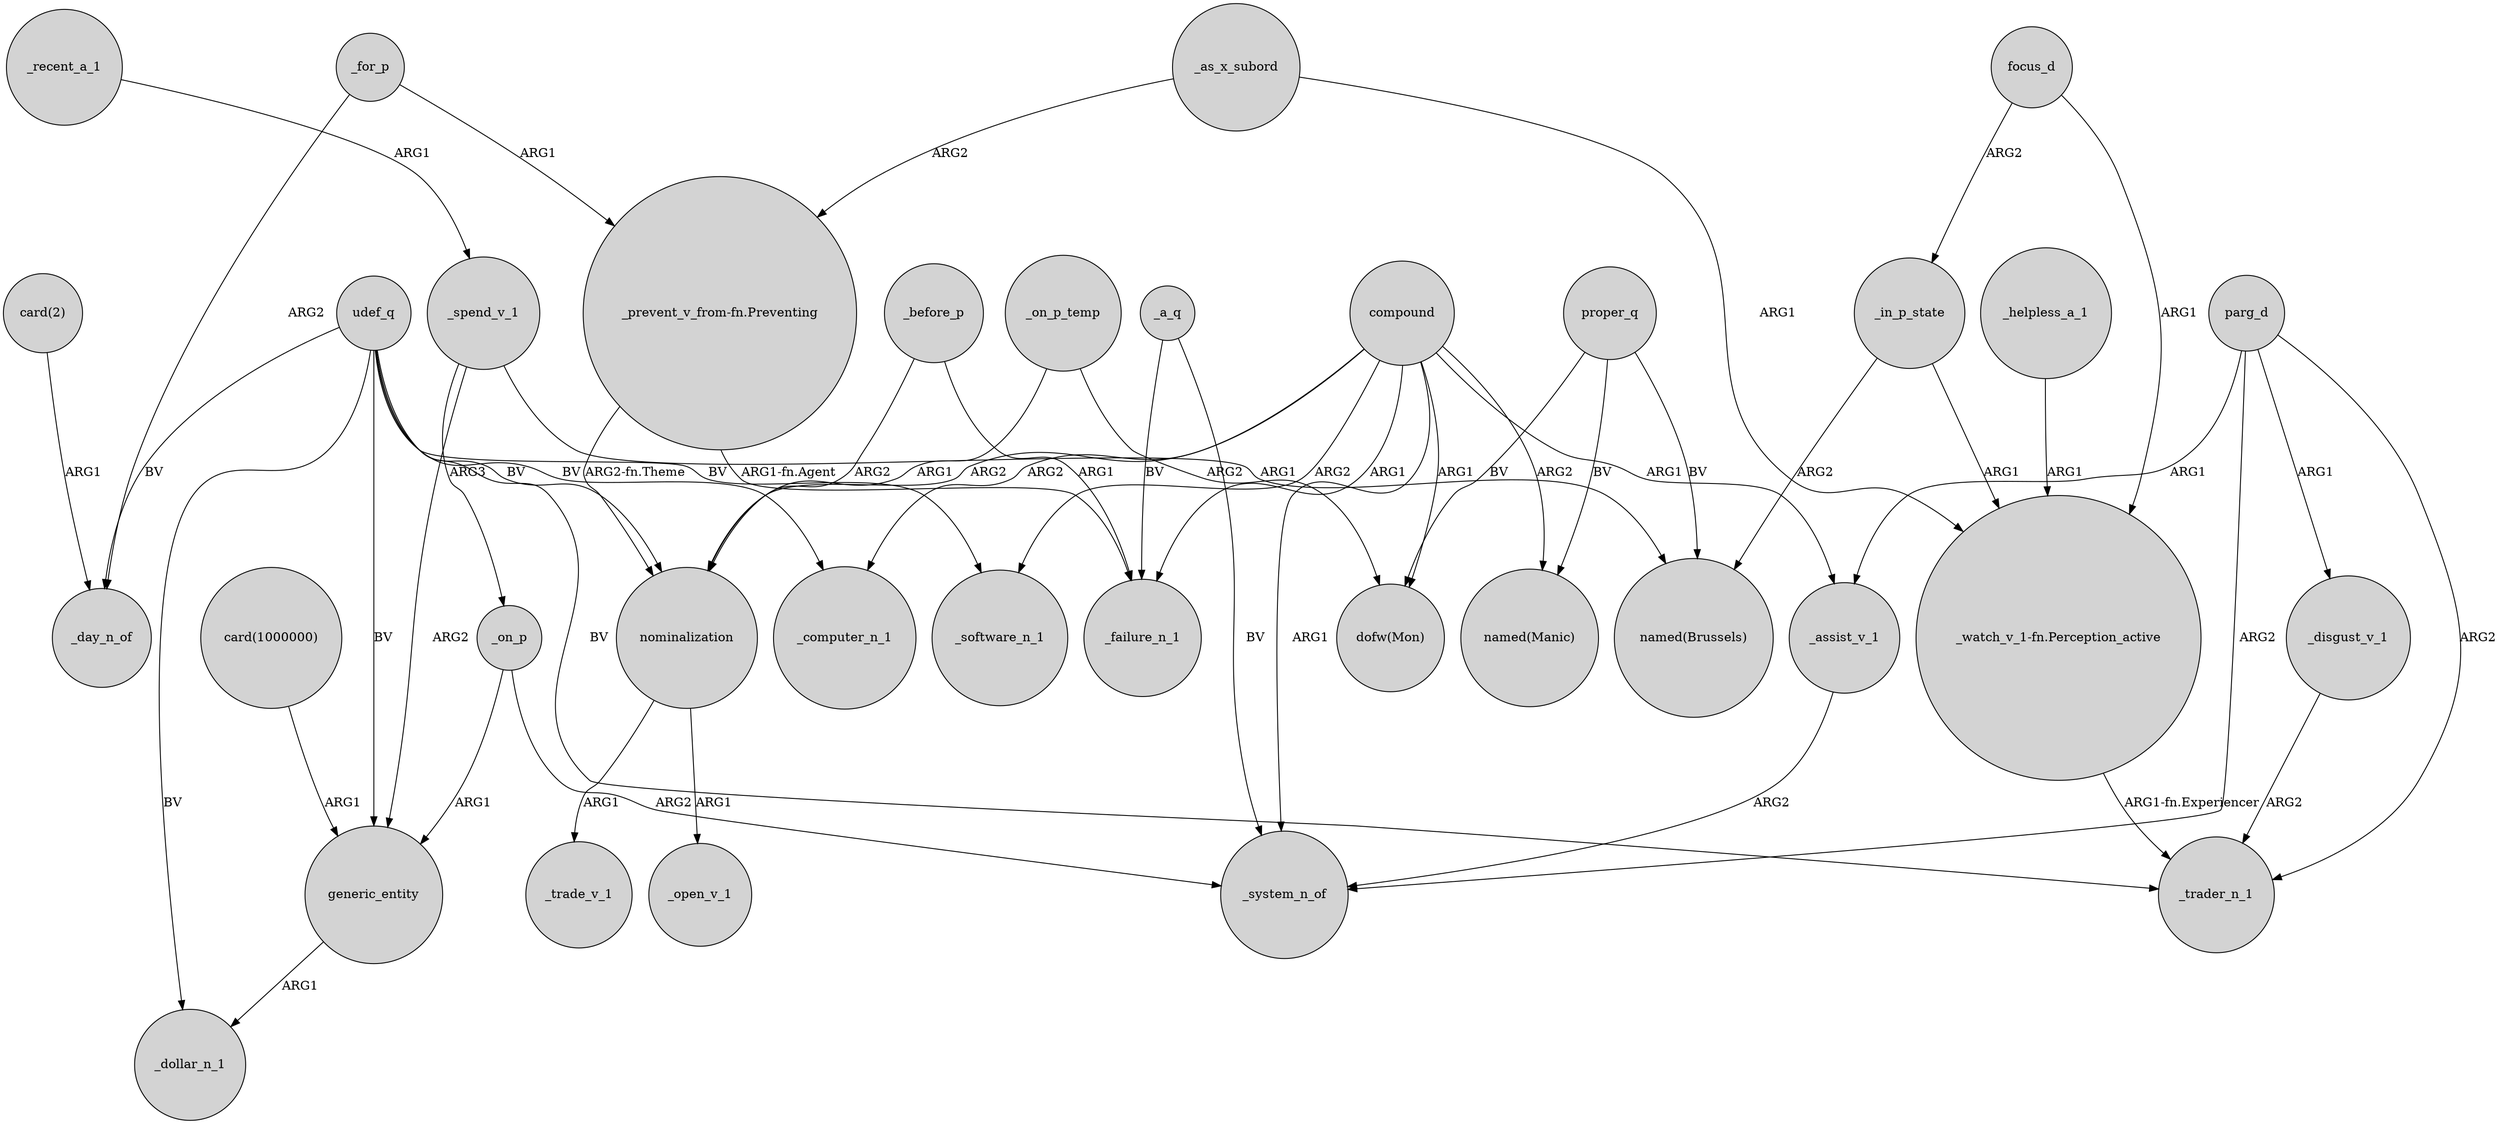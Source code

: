 digraph {
	node [shape=circle style=filled]
	"card(1000000)" -> generic_entity [label=ARG1]
	udef_q -> _software_n_1 [label=BV]
	"card(2)" -> _day_n_of [label=ARG1]
	"_prevent_v_from-fn.Preventing" -> _failure_n_1 [label="ARG1-fn.Agent"]
	udef_q -> generic_entity [label=BV]
	udef_q -> _trader_n_1 [label=BV]
	compound -> _system_n_of [label=ARG1]
	_before_p -> _failure_n_1 [label=ARG1]
	parg_d -> _assist_v_1 [label=ARG1]
	focus_d -> _in_p_state [label=ARG2]
	compound -> "dofw(Mon)" [label=ARG1]
	_in_p_state -> "_watch_v_1-fn.Perception_active" [label=ARG1]
	compound -> _software_n_1 [label=ARG2]
	udef_q -> _day_n_of [label=BV]
	compound -> nominalization [label=ARG2]
	compound -> _assist_v_1 [label=ARG1]
	_before_p -> nominalization [label=ARG2]
	nominalization -> _trade_v_1 [label=ARG1]
	udef_q -> _computer_n_1 [label=BV]
	compound -> _computer_n_1 [label=ARG2]
	parg_d -> _system_n_of [label=ARG2]
	proper_q -> "named(Manic)" [label=BV]
	_in_p_state -> "named(Brussels)" [label=ARG2]
	generic_entity -> _dollar_n_1 [label=ARG1]
	_assist_v_1 -> _system_n_of [label=ARG2]
	_as_x_subord -> "_prevent_v_from-fn.Preventing" [label=ARG2]
	_for_p -> _day_n_of [label=ARG2]
	_a_q -> _failure_n_1 [label=BV]
	proper_q -> "named(Brussels)" [label=BV]
	_disgust_v_1 -> _trader_n_1 [label=ARG2]
	parg_d -> _disgust_v_1 [label=ARG1]
	compound -> _failure_n_1 [label=ARG1]
	_on_p -> _system_n_of [label=ARG2]
	"_watch_v_1-fn.Perception_active" -> _trader_n_1 [label="ARG1-fn.Experiencer"]
	_on_p_temp -> nominalization [label=ARG1]
	proper_q -> "dofw(Mon)" [label=BV]
	"_prevent_v_from-fn.Preventing" -> nominalization [label="ARG2-fn.Theme"]
	_for_p -> "_prevent_v_from-fn.Preventing" [label=ARG1]
	focus_d -> "_watch_v_1-fn.Perception_active" [label=ARG1]
	udef_q -> nominalization [label=BV]
	_spend_v_1 -> generic_entity [label=ARG2]
	_as_x_subord -> "_watch_v_1-fn.Perception_active" [label=ARG1]
	_on_p_temp -> "dofw(Mon)" [label=ARG2]
	_on_p -> generic_entity [label=ARG1]
	_a_q -> _system_n_of [label=BV]
	compound -> "named(Manic)" [label=ARG2]
	_recent_a_1 -> _spend_v_1 [label=ARG1]
	nominalization -> _open_v_1 [label=ARG1]
	parg_d -> _trader_n_1 [label=ARG2]
	_spend_v_1 -> "named(Brussels)" [label=ARG1]
	_spend_v_1 -> _on_p [label=ARG3]
	udef_q -> _dollar_n_1 [label=BV]
	_helpless_a_1 -> "_watch_v_1-fn.Perception_active" [label=ARG1]
}
